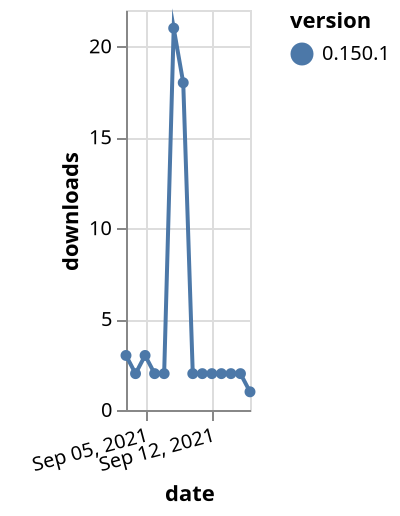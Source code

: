 {"$schema": "https://vega.github.io/schema/vega-lite/v5.json", "description": "A simple bar chart with embedded data.", "data": {"values": [{"date": "2021-09-03", "total": 4962, "delta": 3, "version": "0.150.1"}, {"date": "2021-09-04", "total": 4964, "delta": 2, "version": "0.150.1"}, {"date": "2021-09-05", "total": 4967, "delta": 3, "version": "0.150.1"}, {"date": "2021-09-06", "total": 4969, "delta": 2, "version": "0.150.1"}, {"date": "2021-09-07", "total": 4971, "delta": 2, "version": "0.150.1"}, {"date": "2021-09-08", "total": 4992, "delta": 21, "version": "0.150.1"}, {"date": "2021-09-09", "total": 5010, "delta": 18, "version": "0.150.1"}, {"date": "2021-09-10", "total": 5012, "delta": 2, "version": "0.150.1"}, {"date": "2021-09-11", "total": 5014, "delta": 2, "version": "0.150.1"}, {"date": "2021-09-12", "total": 5016, "delta": 2, "version": "0.150.1"}, {"date": "2021-09-13", "total": 5018, "delta": 2, "version": "0.150.1"}, {"date": "2021-09-14", "total": 5020, "delta": 2, "version": "0.150.1"}, {"date": "2021-09-15", "total": 5022, "delta": 2, "version": "0.150.1"}, {"date": "2021-09-16", "total": 5023, "delta": 1, "version": "0.150.1"}]}, "width": "container", "mark": {"type": "line", "point": {"filled": true}}, "encoding": {"x": {"field": "date", "type": "temporal", "timeUnit": "yearmonthdate", "title": "date", "axis": {"labelAngle": -15}}, "y": {"field": "delta", "type": "quantitative", "title": "downloads"}, "color": {"field": "version", "type": "nominal"}, "tooltip": {"field": "delta"}}}